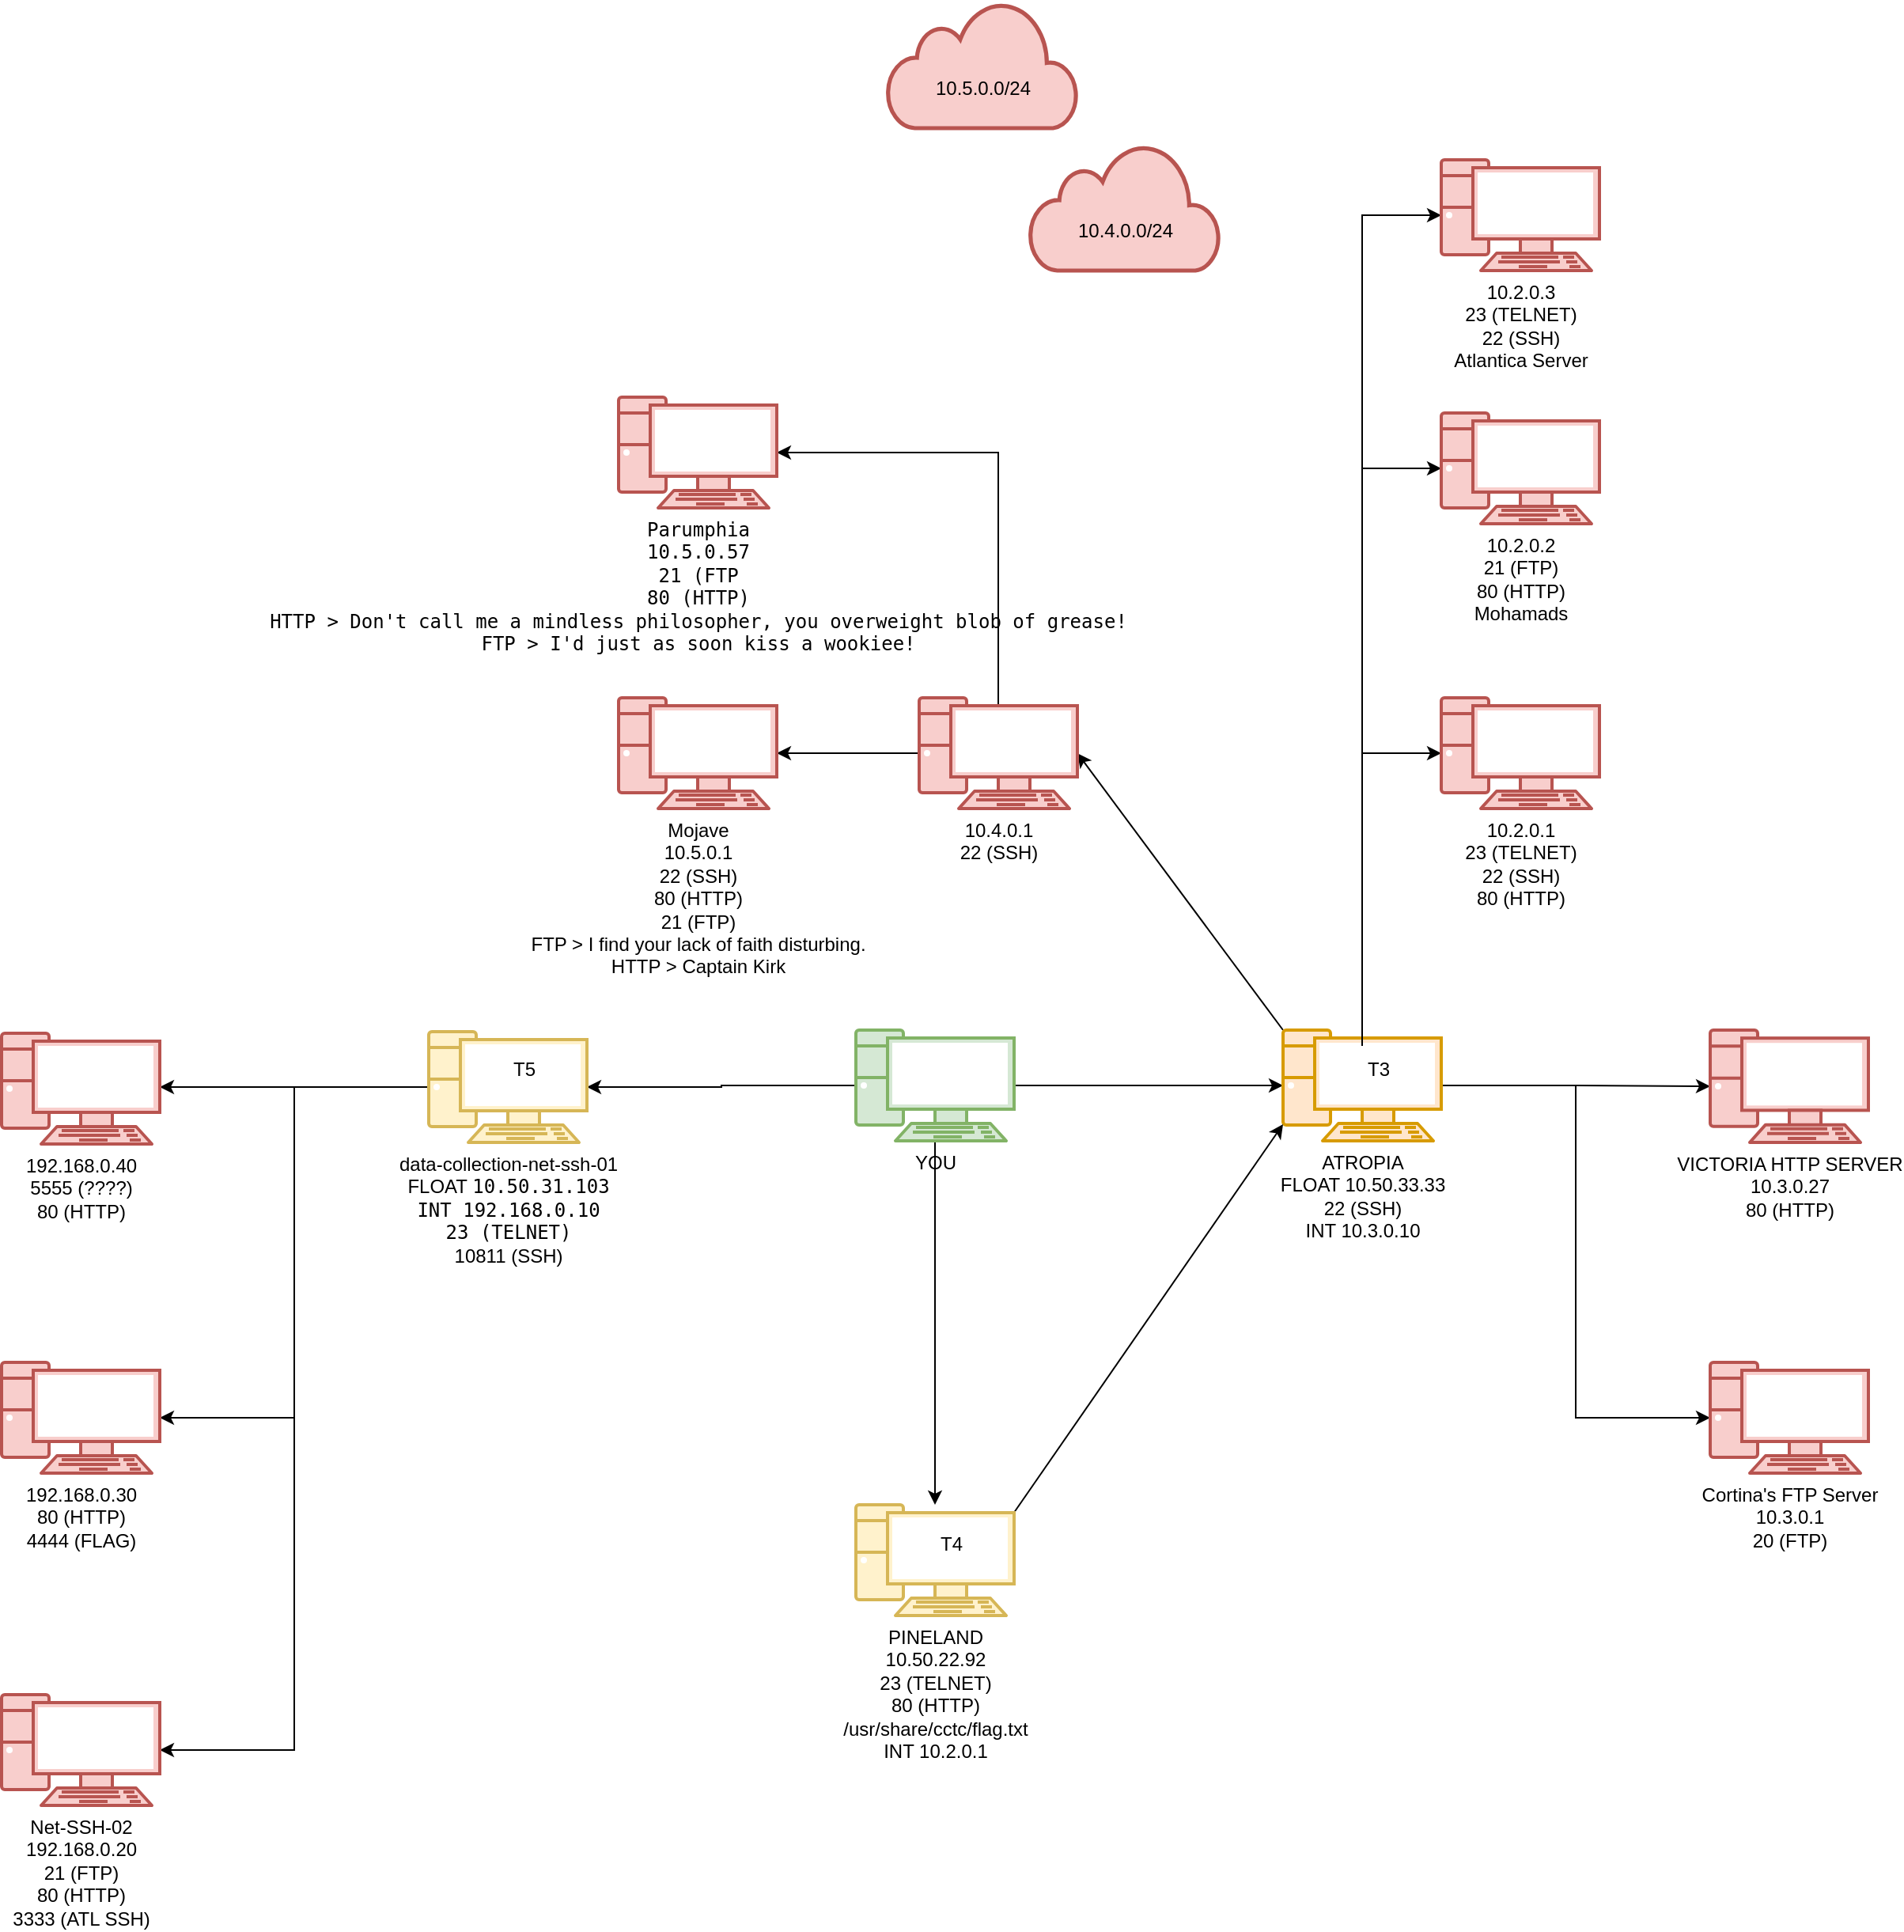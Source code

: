 <mxfile version="21.0.2" type="github"><diagram name="Page-1" id="W_BNFXHgd7Bk-PhsKlOg"><mxGraphModel dx="1408" dy="2033" grid="1" gridSize="10" guides="1" tooltips="1" connect="1" arrows="1" fold="1" page="1" pageScale="1" pageWidth="850" pageHeight="1100" math="0" shadow="0"><root><mxCell id="0"/><mxCell id="1" parent="0"/><mxCell id="dZubbr0zZH0bgpUT_jn3-5" style="edgeStyle=orthogonalEdgeStyle;rounded=0;orthogonalLoop=1;jettySize=auto;html=1;exitX=1;exitY=0.5;exitDx=0;exitDy=0;exitPerimeter=0;entryX=0;entryY=0.5;entryDx=0;entryDy=0;entryPerimeter=0;" edge="1" parent="1" source="dZubbr0zZH0bgpUT_jn3-1" target="dZubbr0zZH0bgpUT_jn3-2"><mxGeometry relative="1" as="geometry"/></mxCell><mxCell id="dZubbr0zZH0bgpUT_jn3-9" style="edgeStyle=orthogonalEdgeStyle;rounded=0;orthogonalLoop=1;jettySize=auto;html=1;exitX=0.5;exitY=1;exitDx=0;exitDy=0;exitPerimeter=0;" edge="1" parent="1" source="dZubbr0zZH0bgpUT_jn3-1" target="dZubbr0zZH0bgpUT_jn3-8"><mxGeometry relative="1" as="geometry"/></mxCell><mxCell id="dZubbr0zZH0bgpUT_jn3-29" style="edgeStyle=orthogonalEdgeStyle;rounded=0;orthogonalLoop=1;jettySize=auto;html=1;exitX=0;exitY=0.5;exitDx=0;exitDy=0;exitPerimeter=0;" edge="1" parent="1" source="dZubbr0zZH0bgpUT_jn3-1" target="dZubbr0zZH0bgpUT_jn3-28"><mxGeometry relative="1" as="geometry"/></mxCell><mxCell id="dZubbr0zZH0bgpUT_jn3-1" value="&lt;div&gt;YOU&lt;/div&gt;&lt;div&gt;&lt;br&gt;&lt;/div&gt;" style="verticalAlign=top;verticalLabelPosition=bottom;labelPosition=center;align=center;html=1;outlineConnect=0;fillColor=#d5e8d4;strokeColor=#82b366;gradientDirection=north;strokeWidth=2;shape=mxgraph.networks.pc;" vertex="1" parent="1"><mxGeometry x="150" y="230" width="100" height="70" as="geometry"/></mxCell><mxCell id="dZubbr0zZH0bgpUT_jn3-4" style="edgeStyle=orthogonalEdgeStyle;rounded=0;orthogonalLoop=1;jettySize=auto;html=1;exitX=1;exitY=0.5;exitDx=0;exitDy=0;exitPerimeter=0;" edge="1" parent="1" source="dZubbr0zZH0bgpUT_jn3-2" target="dZubbr0zZH0bgpUT_jn3-3"><mxGeometry relative="1" as="geometry"/></mxCell><mxCell id="dZubbr0zZH0bgpUT_jn3-7" style="edgeStyle=orthogonalEdgeStyle;rounded=0;orthogonalLoop=1;jettySize=auto;html=1;exitX=1;exitY=0.5;exitDx=0;exitDy=0;exitPerimeter=0;entryX=0;entryY=0.5;entryDx=0;entryDy=0;entryPerimeter=0;" edge="1" parent="1" source="dZubbr0zZH0bgpUT_jn3-2" target="dZubbr0zZH0bgpUT_jn3-6"><mxGeometry relative="1" as="geometry"/></mxCell><mxCell id="dZubbr0zZH0bgpUT_jn3-16" style="edgeStyle=orthogonalEdgeStyle;rounded=0;orthogonalLoop=1;jettySize=auto;html=1;entryX=0;entryY=0.5;entryDx=0;entryDy=0;entryPerimeter=0;" edge="1" parent="1" source="dZubbr0zZH0bgpUT_jn3-2" target="dZubbr0zZH0bgpUT_jn3-13"><mxGeometry relative="1" as="geometry"><mxPoint x="370" y="-130" as="sourcePoint"/></mxGeometry></mxCell><mxCell id="dZubbr0zZH0bgpUT_jn3-18" style="edgeStyle=orthogonalEdgeStyle;rounded=0;orthogonalLoop=1;jettySize=auto;html=1;exitX=0.5;exitY=0.07;exitDx=0;exitDy=0;exitPerimeter=0;entryX=0;entryY=0.5;entryDx=0;entryDy=0;entryPerimeter=0;" edge="1" parent="1" source="dZubbr0zZH0bgpUT_jn3-2" target="dZubbr0zZH0bgpUT_jn3-15"><mxGeometry relative="1" as="geometry"/></mxCell><mxCell id="dZubbr0zZH0bgpUT_jn3-23" style="rounded=0;orthogonalLoop=1;jettySize=auto;html=1;exitX=0;exitY=0;exitDx=0;exitDy=0;exitPerimeter=0;entryX=1;entryY=0.5;entryDx=0;entryDy=0;entryPerimeter=0;" edge="1" parent="1" source="dZubbr0zZH0bgpUT_jn3-2" target="dZubbr0zZH0bgpUT_jn3-22"><mxGeometry relative="1" as="geometry"/></mxCell><mxCell id="dZubbr0zZH0bgpUT_jn3-2" value="&lt;div&gt;ATROPIA&lt;/div&gt;&lt;div&gt;FLOAT 10.50.33.33&lt;/div&gt;&lt;div&gt;22 (SSH)&lt;/div&gt;&lt;div&gt;INT 10.3.0.10&lt;br&gt;&lt;/div&gt;" style="verticalAlign=top;verticalLabelPosition=bottom;labelPosition=center;align=center;html=1;outlineConnect=0;fillColor=#ffe6cc;strokeColor=#d79b00;gradientDirection=north;strokeWidth=2;shape=mxgraph.networks.pc;" vertex="1" parent="1"><mxGeometry x="420" y="230" width="100" height="70" as="geometry"/></mxCell><mxCell id="dZubbr0zZH0bgpUT_jn3-3" value="&lt;div&gt;VICTORIA HTTP SERVER&lt;/div&gt;&lt;div&gt;10.3.0.27&lt;br&gt;&lt;/div&gt;&lt;div&gt;80 (HTTP)&lt;br&gt;&lt;/div&gt;" style="verticalAlign=top;verticalLabelPosition=bottom;labelPosition=center;align=center;html=1;outlineConnect=0;fillColor=#f8cecc;strokeColor=#b85450;gradientDirection=north;strokeWidth=2;shape=mxgraph.networks.pc;" vertex="1" parent="1"><mxGeometry x="690" y="230" width="100" height="71" as="geometry"/></mxCell><mxCell id="dZubbr0zZH0bgpUT_jn3-6" value="&lt;div&gt;Cortina's FTP Server&lt;/div&gt;&lt;div&gt;10.3.0.1&lt;/div&gt;&lt;div&gt;20 (FTP)&lt;br&gt;&lt;/div&gt;" style="verticalAlign=top;verticalLabelPosition=bottom;labelPosition=center;align=center;html=1;outlineConnect=0;fillColor=#f8cecc;strokeColor=#b85450;gradientDirection=north;strokeWidth=2;shape=mxgraph.networks.pc;" vertex="1" parent="1"><mxGeometry x="690" y="440" width="100" height="70" as="geometry"/></mxCell><mxCell id="dZubbr0zZH0bgpUT_jn3-12" style="rounded=0;orthogonalLoop=1;jettySize=auto;html=1;exitX=1;exitY=0.07;exitDx=0;exitDy=0;exitPerimeter=0;entryX=0;entryY=0.85;entryDx=0;entryDy=0;entryPerimeter=0;" edge="1" parent="1" source="dZubbr0zZH0bgpUT_jn3-8" target="dZubbr0zZH0bgpUT_jn3-2"><mxGeometry relative="1" as="geometry"/></mxCell><mxCell id="dZubbr0zZH0bgpUT_jn3-8" value="&lt;div&gt;PINELAND&lt;/div&gt;&lt;div&gt;10.50.22.92&lt;/div&gt;&lt;div&gt;23 (TELNET)&lt;/div&gt;&lt;div&gt;80 (HTTP)&lt;br&gt;&lt;/div&gt;&lt;div&gt;/usr/share/cctc/flag.txt&lt;/div&gt;&lt;div&gt;INT 10.2.0.1&lt;br&gt;&lt;/div&gt;" style="verticalAlign=top;verticalLabelPosition=bottom;labelPosition=center;align=center;html=1;outlineConnect=0;fillColor=#fff2cc;strokeColor=#d6b656;gradientDirection=north;strokeWidth=2;shape=mxgraph.networks.pc;" vertex="1" parent="1"><mxGeometry x="150" y="530" width="100" height="70" as="geometry"/></mxCell><mxCell id="dZubbr0zZH0bgpUT_jn3-17" style="edgeStyle=orthogonalEdgeStyle;rounded=0;orthogonalLoop=1;jettySize=auto;html=1;entryX=0;entryY=0.5;entryDx=0;entryDy=0;entryPerimeter=0;" edge="1" parent="1" source="dZubbr0zZH0bgpUT_jn3-10" target="dZubbr0zZH0bgpUT_jn3-14"><mxGeometry relative="1" as="geometry"><Array as="points"><mxPoint x="470" y="-125"/></Array></mxGeometry></mxCell><mxCell id="dZubbr0zZH0bgpUT_jn3-10" value="T3" style="text;html=1;align=center;verticalAlign=middle;resizable=0;points=[];autosize=1;strokeColor=none;fillColor=none;" vertex="1" parent="1"><mxGeometry x="460" y="240" width="40" height="30" as="geometry"/></mxCell><mxCell id="dZubbr0zZH0bgpUT_jn3-11" value="T4" style="text;html=1;align=center;verticalAlign=middle;resizable=0;points=[];autosize=1;strokeColor=none;fillColor=none;" vertex="1" parent="1"><mxGeometry x="190" y="540" width="40" height="30" as="geometry"/></mxCell><mxCell id="dZubbr0zZH0bgpUT_jn3-13" value="&lt;div&gt;10.2.0.1&lt;/div&gt;&lt;div&gt;23 (TELNET)&lt;/div&gt;&lt;div&gt;22 (SSH)&lt;/div&gt;&lt;div&gt;80 (HTTP)&lt;br&gt;&lt;/div&gt;" style="verticalAlign=top;verticalLabelPosition=bottom;labelPosition=center;align=center;html=1;outlineConnect=0;fillColor=#f8cecc;strokeColor=#b85450;gradientDirection=north;strokeWidth=2;shape=mxgraph.networks.pc;" vertex="1" parent="1"><mxGeometry x="520" y="20" width="100" height="70" as="geometry"/></mxCell><mxCell id="dZubbr0zZH0bgpUT_jn3-14" value="&lt;div&gt;10.2.0.2&lt;/div&gt;&lt;div&gt;21 (FTP)&lt;/div&gt;&lt;div&gt;80 (HTTP)&lt;/div&gt;&lt;div&gt;Mohamads&lt;br&gt;&lt;/div&gt;" style="verticalAlign=top;verticalLabelPosition=bottom;labelPosition=center;align=center;html=1;outlineConnect=0;fillColor=#f8cecc;strokeColor=#b85450;gradientDirection=north;strokeWidth=2;shape=mxgraph.networks.pc;" vertex="1" parent="1"><mxGeometry x="520" y="-160" width="100" height="70" as="geometry"/></mxCell><mxCell id="dZubbr0zZH0bgpUT_jn3-15" value="&lt;div&gt;10.2.0.3&lt;/div&gt;&lt;div&gt;23 (TELNET)&lt;/div&gt;&lt;div&gt;22 (SSH)&lt;br&gt;&lt;/div&gt;&lt;div&gt;Atlantica Server&lt;br&gt;&lt;/div&gt;" style="verticalAlign=top;verticalLabelPosition=bottom;labelPosition=center;align=center;html=1;outlineConnect=0;fillColor=#f8cecc;strokeColor=#b85450;gradientDirection=north;strokeWidth=2;shape=mxgraph.networks.pc;" vertex="1" parent="1"><mxGeometry x="520" y="-320" width="100" height="70" as="geometry"/></mxCell><mxCell id="dZubbr0zZH0bgpUT_jn3-19" value="&lt;br&gt;&lt;div&gt;&lt;br&gt;&lt;/div&gt;&lt;div&gt;10.4.0.0/24&lt;/div&gt;" style="html=1;outlineConnect=0;fillColor=#f8cecc;strokeColor=#b85450;gradientDirection=north;strokeWidth=2;shape=mxgraph.networks.cloud;" vertex="1" parent="1"><mxGeometry x="260" y="-330" width="120" height="80" as="geometry"/></mxCell><mxCell id="dZubbr0zZH0bgpUT_jn3-20" value="&lt;br&gt;&lt;div&gt;&lt;br&gt;&lt;/div&gt;&lt;div&gt;10.5.0.0/24&lt;/div&gt;" style="html=1;outlineConnect=0;fillColor=#f8cecc;strokeColor=#b85450;gradientDirection=north;strokeWidth=2;shape=mxgraph.networks.cloud;" vertex="1" parent="1"><mxGeometry x="170" y="-420" width="120" height="80" as="geometry"/></mxCell><mxCell id="dZubbr0zZH0bgpUT_jn3-25" style="edgeStyle=orthogonalEdgeStyle;rounded=0;orthogonalLoop=1;jettySize=auto;html=1;exitX=0;exitY=0.5;exitDx=0;exitDy=0;exitPerimeter=0;entryX=1;entryY=0.5;entryDx=0;entryDy=0;entryPerimeter=0;" edge="1" parent="1" source="dZubbr0zZH0bgpUT_jn3-22" target="dZubbr0zZH0bgpUT_jn3-24"><mxGeometry relative="1" as="geometry"/></mxCell><mxCell id="dZubbr0zZH0bgpUT_jn3-27" style="edgeStyle=orthogonalEdgeStyle;rounded=0;orthogonalLoop=1;jettySize=auto;html=1;exitX=0.5;exitY=0.07;exitDx=0;exitDy=0;exitPerimeter=0;entryX=1;entryY=0.5;entryDx=0;entryDy=0;entryPerimeter=0;" edge="1" parent="1" source="dZubbr0zZH0bgpUT_jn3-22" target="dZubbr0zZH0bgpUT_jn3-26"><mxGeometry relative="1" as="geometry"><Array as="points"><mxPoint x="240" y="-135"/></Array></mxGeometry></mxCell><mxCell id="dZubbr0zZH0bgpUT_jn3-22" value="&lt;div&gt;10.4.0.1&lt;/div&gt;&lt;div&gt;22 (SSH)&lt;br&gt;&lt;/div&gt;" style="verticalAlign=top;verticalLabelPosition=bottom;labelPosition=center;align=center;html=1;outlineConnect=0;fillColor=#f8cecc;strokeColor=#b85450;gradientDirection=north;strokeWidth=2;shape=mxgraph.networks.pc;" vertex="1" parent="1"><mxGeometry x="190" y="20" width="100" height="70" as="geometry"/></mxCell><mxCell id="dZubbr0zZH0bgpUT_jn3-24" value="&lt;div&gt;Mojave&lt;br&gt;&lt;/div&gt;&lt;div&gt;10.5.0.1&lt;/div&gt;&lt;div&gt;22 (SSH)&lt;br&gt;&lt;/div&gt;&lt;div&gt;80 (HTTP)&lt;br&gt;&lt;/div&gt;&lt;div&gt;21 (FTP)&lt;br&gt;&lt;/div&gt;&lt;div&gt;FTP &amp;gt; I find your lack of faith disturbing.&lt;/div&gt;&lt;div&gt;HTTP &amp;gt; Captain Kirk&lt;br&gt;&lt;/div&gt;" style="verticalAlign=top;verticalLabelPosition=bottom;labelPosition=center;align=center;html=1;outlineConnect=0;fillColor=#f8cecc;strokeColor=#b85450;gradientDirection=north;strokeWidth=2;shape=mxgraph.networks.pc;" vertex="1" parent="1"><mxGeometry y="20" width="100" height="70" as="geometry"/></mxCell><mxCell id="dZubbr0zZH0bgpUT_jn3-26" value="&lt;div&gt;&lt;code&gt;Parumphia&lt;br&gt;&lt;/code&gt;&lt;/div&gt;&lt;div&gt;&lt;code&gt;10.5.0.57&lt;br&gt;&lt;/code&gt;&lt;/div&gt;&lt;div&gt;&lt;code&gt;21 (FTP&lt;/code&gt;&lt;/div&gt;&lt;div&gt;&lt;code&gt;80 (HTTP)&lt;br&gt;&lt;/code&gt;&lt;/div&gt;&lt;div&gt;&lt;code&gt;HTTP &amp;gt; Don't call me a mindless philosopher, you overweight blob of grease!&lt;/code&gt;&lt;/div&gt;&lt;div&gt;&lt;code&gt;FTP &amp;gt; I'd just as soon kiss a wookiee!&lt;br&gt;&lt;/code&gt;&lt;/div&gt;" style="verticalAlign=top;verticalLabelPosition=bottom;labelPosition=center;align=center;html=1;outlineConnect=0;fillColor=#f8cecc;strokeColor=#b85450;gradientDirection=north;strokeWidth=2;shape=mxgraph.networks.pc;" vertex="1" parent="1"><mxGeometry y="-170" width="100" height="70" as="geometry"/></mxCell><mxCell id="dZubbr0zZH0bgpUT_jn3-35" style="edgeStyle=orthogonalEdgeStyle;rounded=0;orthogonalLoop=1;jettySize=auto;html=1;exitX=0;exitY=0.5;exitDx=0;exitDy=0;exitPerimeter=0;" edge="1" parent="1" source="dZubbr0zZH0bgpUT_jn3-28" target="dZubbr0zZH0bgpUT_jn3-33"><mxGeometry relative="1" as="geometry"><Array as="points"><mxPoint x="-250" y="266"/><mxPoint x="-250" y="266"/></Array></mxGeometry></mxCell><mxCell id="dZubbr0zZH0bgpUT_jn3-36" style="edgeStyle=orthogonalEdgeStyle;rounded=0;orthogonalLoop=1;jettySize=auto;html=1;exitX=0;exitY=0.5;exitDx=0;exitDy=0;exitPerimeter=0;entryX=1;entryY=0.5;entryDx=0;entryDy=0;entryPerimeter=0;" edge="1" parent="1" source="dZubbr0zZH0bgpUT_jn3-28" target="dZubbr0zZH0bgpUT_jn3-34"><mxGeometry relative="1" as="geometry"/></mxCell><mxCell id="dZubbr0zZH0bgpUT_jn3-38" style="edgeStyle=orthogonalEdgeStyle;rounded=0;orthogonalLoop=1;jettySize=auto;html=1;exitX=0;exitY=0.5;exitDx=0;exitDy=0;exitPerimeter=0;entryX=1;entryY=0.5;entryDx=0;entryDy=0;entryPerimeter=0;" edge="1" parent="1" source="dZubbr0zZH0bgpUT_jn3-28" target="dZubbr0zZH0bgpUT_jn3-37"><mxGeometry relative="1" as="geometry"/></mxCell><mxCell id="dZubbr0zZH0bgpUT_jn3-28" value="&lt;div&gt;data-collection-net-ssh-01&lt;br&gt;&lt;/div&gt;&lt;div&gt;FLOAT &lt;code&gt;10.50.31.103&lt;/code&gt;&lt;/div&gt;&lt;div&gt;&lt;code&gt;INT 192.168.0.10&lt;br&gt;&lt;/code&gt;&lt;/div&gt;&lt;div&gt;&lt;code&gt;23 (TELNET)&lt;br&gt;&lt;/code&gt;&lt;/div&gt;&lt;div&gt;10811 (SSH)&lt;br&gt;&lt;/div&gt;" style="verticalAlign=top;verticalLabelPosition=bottom;labelPosition=center;align=center;html=1;outlineConnect=0;fillColor=#fff2cc;strokeColor=#d6b656;gradientDirection=north;strokeWidth=2;shape=mxgraph.networks.pc;" vertex="1" parent="1"><mxGeometry x="-120" y="231" width="100" height="70" as="geometry"/></mxCell><mxCell id="dZubbr0zZH0bgpUT_jn3-30" value="T5" style="text;html=1;align=center;verticalAlign=middle;resizable=0;points=[];autosize=1;strokeColor=none;fillColor=none;" vertex="1" parent="1"><mxGeometry x="-80" y="240" width="40" height="30" as="geometry"/></mxCell><mxCell id="dZubbr0zZH0bgpUT_jn3-33" value="&lt;div&gt;192.168.0.40&lt;/div&gt;&lt;div&gt;5555 (????)&lt;br&gt;&lt;/div&gt;&lt;div&gt;80 (HTTP)&lt;br&gt;&lt;/div&gt;" style="verticalAlign=top;verticalLabelPosition=bottom;labelPosition=center;align=center;html=1;outlineConnect=0;fillColor=#f8cecc;strokeColor=#b85450;gradientDirection=north;strokeWidth=2;shape=mxgraph.networks.pc;" vertex="1" parent="1"><mxGeometry x="-390" y="232" width="100" height="70" as="geometry"/></mxCell><mxCell id="dZubbr0zZH0bgpUT_jn3-34" value="&lt;div&gt;192.168.0.30&lt;/div&gt;&lt;div&gt;80 (HTTP)&lt;br&gt;&lt;/div&gt;&lt;div&gt;4444 (FLAG)&lt;br&gt;&lt;/div&gt;" style="verticalAlign=top;verticalLabelPosition=bottom;labelPosition=center;align=center;html=1;outlineConnect=0;fillColor=#f8cecc;strokeColor=#b85450;gradientDirection=north;strokeWidth=2;shape=mxgraph.networks.pc;" vertex="1" parent="1"><mxGeometry x="-390" y="440" width="100" height="70" as="geometry"/></mxCell><mxCell id="dZubbr0zZH0bgpUT_jn3-37" value="&lt;div&gt;Net-SSH-02&lt;br&gt;&lt;/div&gt;&lt;div&gt;192.168.0.20&lt;/div&gt;&lt;div&gt;21 (FTP)&lt;/div&gt;&lt;div&gt;80 (HTTP)&lt;br&gt;&lt;/div&gt;&lt;div&gt;3333 (ATL SSH)&lt;br&gt;&lt;/div&gt;" style="verticalAlign=top;verticalLabelPosition=bottom;labelPosition=center;align=center;html=1;outlineConnect=0;fillColor=#f8cecc;strokeColor=#b85450;gradientDirection=north;strokeWidth=2;shape=mxgraph.networks.pc;" vertex="1" parent="1"><mxGeometry x="-390" y="650" width="100" height="70" as="geometry"/></mxCell></root></mxGraphModel></diagram></mxfile>